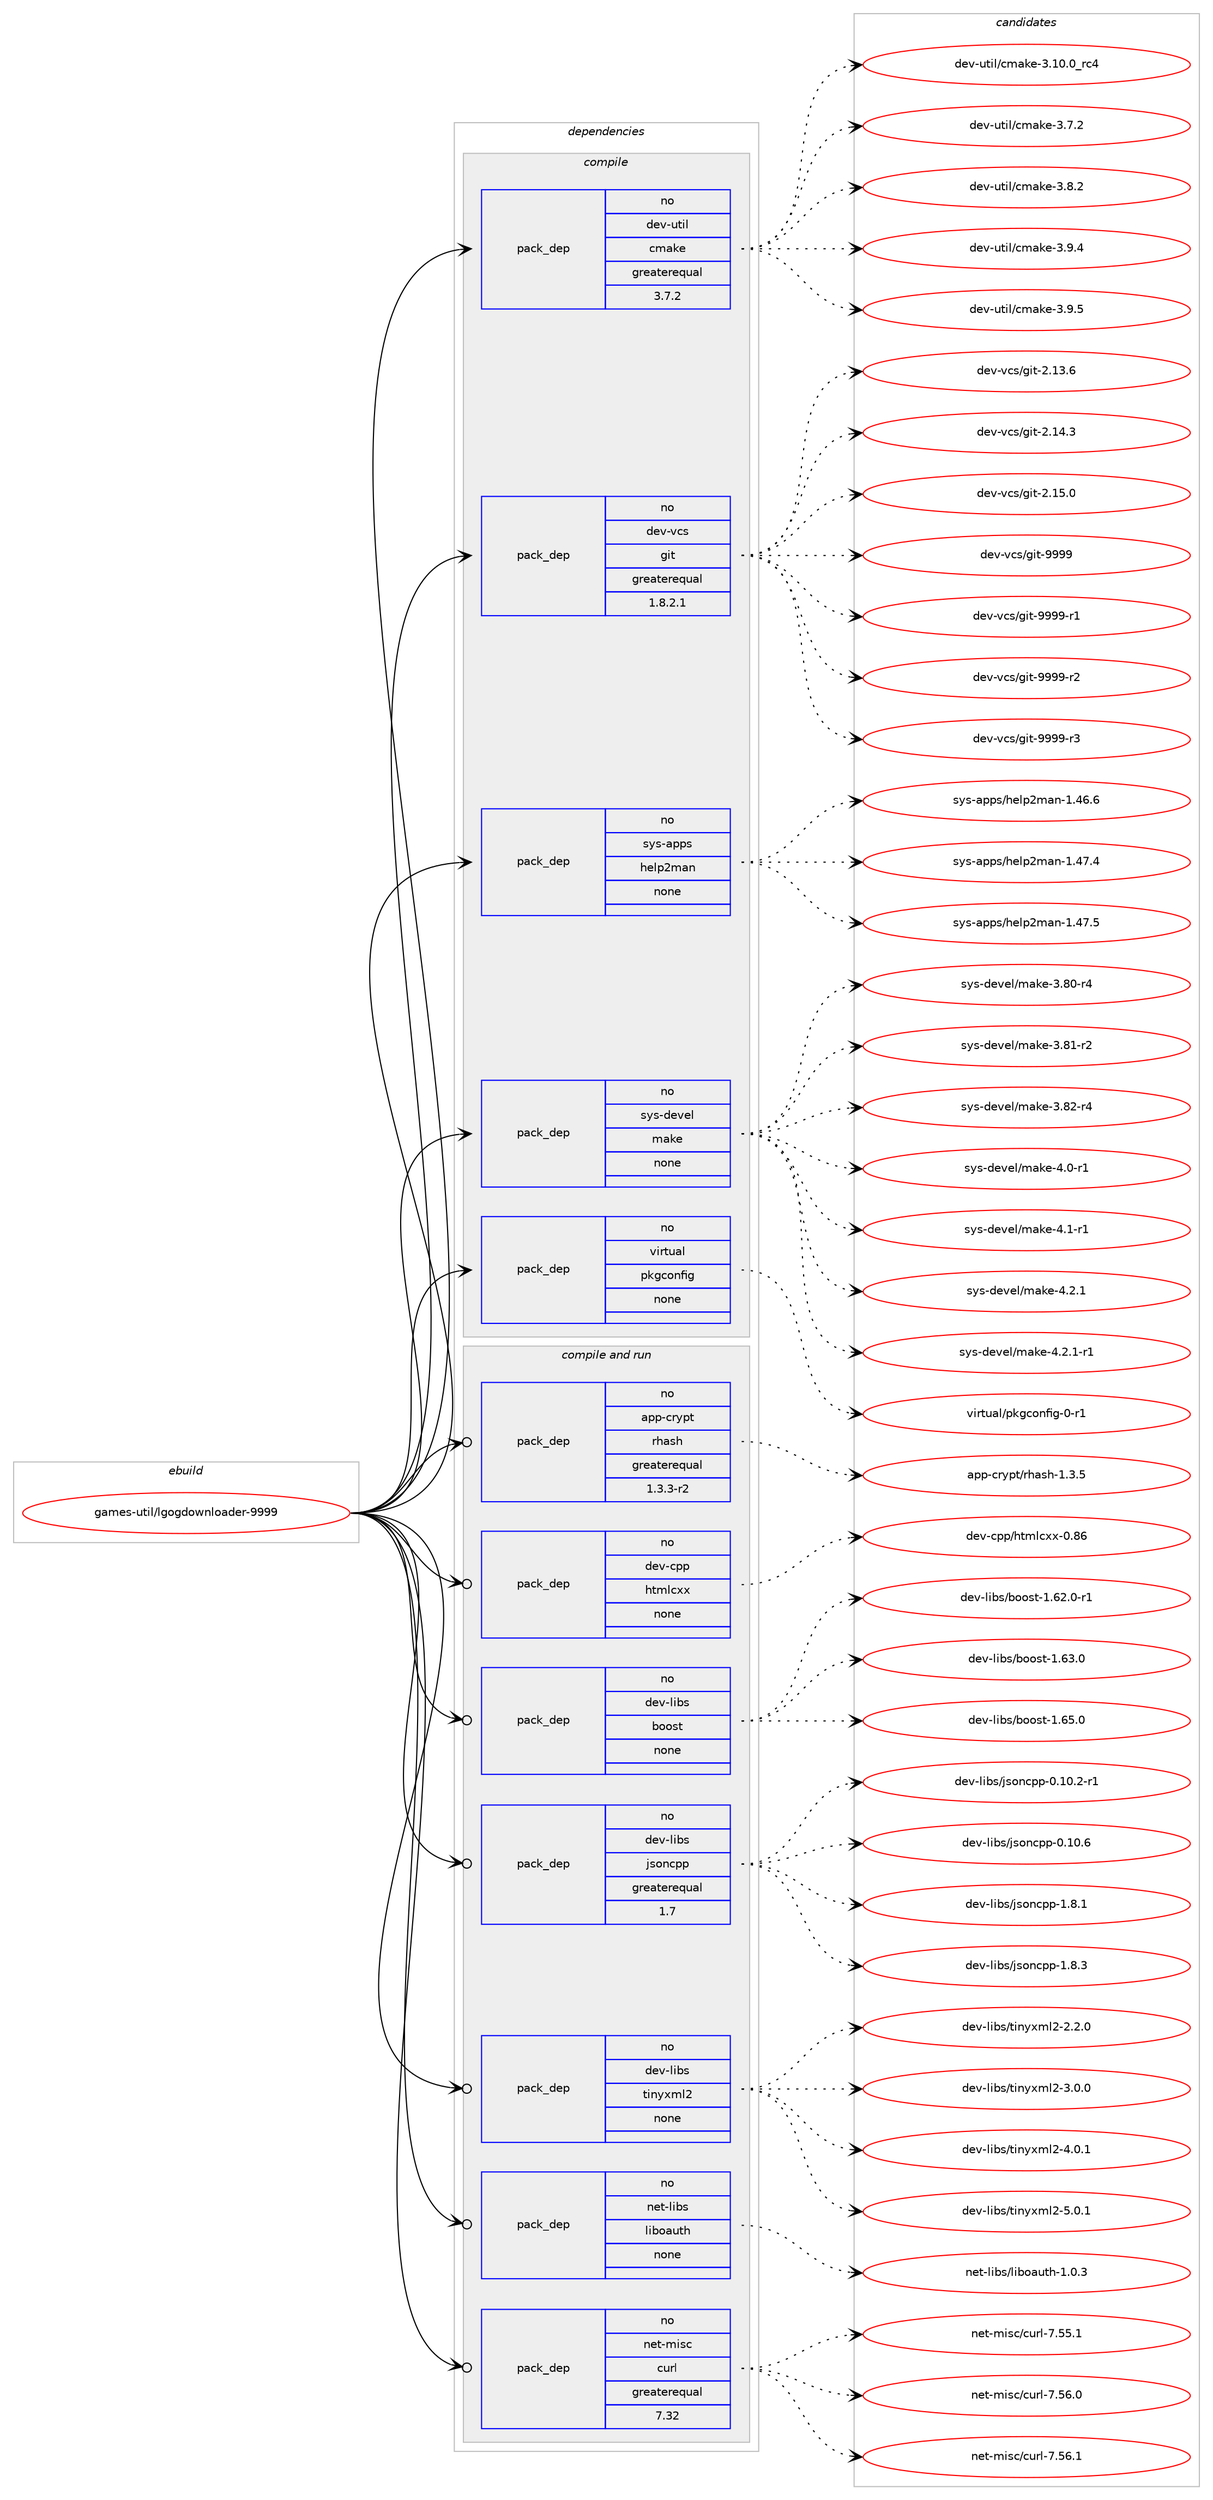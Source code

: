 digraph prolog {

# *************
# Graph options
# *************

newrank=true;
concentrate=true;
compound=true;
graph [rankdir=LR,fontname=Helvetica,fontsize=10,ranksep=1.5];#, ranksep=2.5, nodesep=0.2];
edge  [arrowhead=vee];
node  [fontname=Helvetica,fontsize=10];

# **********
# The ebuild
# **********

subgraph cluster_leftcol {
color=gray;
rank=same;
label=<<i>ebuild</i>>;
id [label="games-util/lgogdownloader-9999", color=red, width=4, href="../games-util/lgogdownloader-9999.svg"];
}

# ****************
# The dependencies
# ****************

subgraph cluster_midcol {
color=gray;
label=<<i>dependencies</i>>;
subgraph cluster_compile {
fillcolor="#eeeeee";
style=filled;
label=<<i>compile</i>>;
subgraph pack219164 {
dependency305202 [label=<<TABLE BORDER="0" CELLBORDER="1" CELLSPACING="0" CELLPADDING="4" WIDTH="220"><TR><TD ROWSPAN="6" CELLPADDING="30">pack_dep</TD></TR><TR><TD WIDTH="110">no</TD></TR><TR><TD>dev-util</TD></TR><TR><TD>cmake</TD></TR><TR><TD>greaterequal</TD></TR><TR><TD>3.7.2</TD></TR></TABLE>>, shape=none, color=blue];
}
id:e -> dependency305202:w [weight=20,style="solid",arrowhead="vee"];
subgraph pack219165 {
dependency305203 [label=<<TABLE BORDER="0" CELLBORDER="1" CELLSPACING="0" CELLPADDING="4" WIDTH="220"><TR><TD ROWSPAN="6" CELLPADDING="30">pack_dep</TD></TR><TR><TD WIDTH="110">no</TD></TR><TR><TD>dev-vcs</TD></TR><TR><TD>git</TD></TR><TR><TD>greaterequal</TD></TR><TR><TD>1.8.2.1</TD></TR></TABLE>>, shape=none, color=blue];
}
id:e -> dependency305203:w [weight=20,style="solid",arrowhead="vee"];
subgraph pack219166 {
dependency305204 [label=<<TABLE BORDER="0" CELLBORDER="1" CELLSPACING="0" CELLPADDING="4" WIDTH="220"><TR><TD ROWSPAN="6" CELLPADDING="30">pack_dep</TD></TR><TR><TD WIDTH="110">no</TD></TR><TR><TD>sys-apps</TD></TR><TR><TD>help2man</TD></TR><TR><TD>none</TD></TR><TR><TD></TD></TR></TABLE>>, shape=none, color=blue];
}
id:e -> dependency305204:w [weight=20,style="solid",arrowhead="vee"];
subgraph pack219167 {
dependency305205 [label=<<TABLE BORDER="0" CELLBORDER="1" CELLSPACING="0" CELLPADDING="4" WIDTH="220"><TR><TD ROWSPAN="6" CELLPADDING="30">pack_dep</TD></TR><TR><TD WIDTH="110">no</TD></TR><TR><TD>sys-devel</TD></TR><TR><TD>make</TD></TR><TR><TD>none</TD></TR><TR><TD></TD></TR></TABLE>>, shape=none, color=blue];
}
id:e -> dependency305205:w [weight=20,style="solid",arrowhead="vee"];
subgraph pack219168 {
dependency305206 [label=<<TABLE BORDER="0" CELLBORDER="1" CELLSPACING="0" CELLPADDING="4" WIDTH="220"><TR><TD ROWSPAN="6" CELLPADDING="30">pack_dep</TD></TR><TR><TD WIDTH="110">no</TD></TR><TR><TD>virtual</TD></TR><TR><TD>pkgconfig</TD></TR><TR><TD>none</TD></TR><TR><TD></TD></TR></TABLE>>, shape=none, color=blue];
}
id:e -> dependency305206:w [weight=20,style="solid",arrowhead="vee"];
}
subgraph cluster_compileandrun {
fillcolor="#eeeeee";
style=filled;
label=<<i>compile and run</i>>;
subgraph pack219169 {
dependency305207 [label=<<TABLE BORDER="0" CELLBORDER="1" CELLSPACING="0" CELLPADDING="4" WIDTH="220"><TR><TD ROWSPAN="6" CELLPADDING="30">pack_dep</TD></TR><TR><TD WIDTH="110">no</TD></TR><TR><TD>app-crypt</TD></TR><TR><TD>rhash</TD></TR><TR><TD>greaterequal</TD></TR><TR><TD>1.3.3-r2</TD></TR></TABLE>>, shape=none, color=blue];
}
id:e -> dependency305207:w [weight=20,style="solid",arrowhead="odotvee"];
subgraph pack219170 {
dependency305208 [label=<<TABLE BORDER="0" CELLBORDER="1" CELLSPACING="0" CELLPADDING="4" WIDTH="220"><TR><TD ROWSPAN="6" CELLPADDING="30">pack_dep</TD></TR><TR><TD WIDTH="110">no</TD></TR><TR><TD>dev-cpp</TD></TR><TR><TD>htmlcxx</TD></TR><TR><TD>none</TD></TR><TR><TD></TD></TR></TABLE>>, shape=none, color=blue];
}
id:e -> dependency305208:w [weight=20,style="solid",arrowhead="odotvee"];
subgraph pack219171 {
dependency305209 [label=<<TABLE BORDER="0" CELLBORDER="1" CELLSPACING="0" CELLPADDING="4" WIDTH="220"><TR><TD ROWSPAN="6" CELLPADDING="30">pack_dep</TD></TR><TR><TD WIDTH="110">no</TD></TR><TR><TD>dev-libs</TD></TR><TR><TD>boost</TD></TR><TR><TD>none</TD></TR><TR><TD></TD></TR></TABLE>>, shape=none, color=blue];
}
id:e -> dependency305209:w [weight=20,style="solid",arrowhead="odotvee"];
subgraph pack219172 {
dependency305210 [label=<<TABLE BORDER="0" CELLBORDER="1" CELLSPACING="0" CELLPADDING="4" WIDTH="220"><TR><TD ROWSPAN="6" CELLPADDING="30">pack_dep</TD></TR><TR><TD WIDTH="110">no</TD></TR><TR><TD>dev-libs</TD></TR><TR><TD>jsoncpp</TD></TR><TR><TD>greaterequal</TD></TR><TR><TD>1.7</TD></TR></TABLE>>, shape=none, color=blue];
}
id:e -> dependency305210:w [weight=20,style="solid",arrowhead="odotvee"];
subgraph pack219173 {
dependency305211 [label=<<TABLE BORDER="0" CELLBORDER="1" CELLSPACING="0" CELLPADDING="4" WIDTH="220"><TR><TD ROWSPAN="6" CELLPADDING="30">pack_dep</TD></TR><TR><TD WIDTH="110">no</TD></TR><TR><TD>dev-libs</TD></TR><TR><TD>tinyxml2</TD></TR><TR><TD>none</TD></TR><TR><TD></TD></TR></TABLE>>, shape=none, color=blue];
}
id:e -> dependency305211:w [weight=20,style="solid",arrowhead="odotvee"];
subgraph pack219174 {
dependency305212 [label=<<TABLE BORDER="0" CELLBORDER="1" CELLSPACING="0" CELLPADDING="4" WIDTH="220"><TR><TD ROWSPAN="6" CELLPADDING="30">pack_dep</TD></TR><TR><TD WIDTH="110">no</TD></TR><TR><TD>net-libs</TD></TR><TR><TD>liboauth</TD></TR><TR><TD>none</TD></TR><TR><TD></TD></TR></TABLE>>, shape=none, color=blue];
}
id:e -> dependency305212:w [weight=20,style="solid",arrowhead="odotvee"];
subgraph pack219175 {
dependency305213 [label=<<TABLE BORDER="0" CELLBORDER="1" CELLSPACING="0" CELLPADDING="4" WIDTH="220"><TR><TD ROWSPAN="6" CELLPADDING="30">pack_dep</TD></TR><TR><TD WIDTH="110">no</TD></TR><TR><TD>net-misc</TD></TR><TR><TD>curl</TD></TR><TR><TD>greaterequal</TD></TR><TR><TD>7.32</TD></TR></TABLE>>, shape=none, color=blue];
}
id:e -> dependency305213:w [weight=20,style="solid",arrowhead="odotvee"];
}
subgraph cluster_run {
fillcolor="#eeeeee";
style=filled;
label=<<i>run</i>>;
}
}

# **************
# The candidates
# **************

subgraph cluster_choices {
rank=same;
color=gray;
label=<<i>candidates</i>>;

subgraph choice219164 {
color=black;
nodesep=1;
choice1001011184511711610510847991099710710145514649484648951149952 [label="dev-util/cmake-3.10.0_rc4", color=red, width=4,href="../dev-util/cmake-3.10.0_rc4.svg"];
choice10010111845117116105108479910997107101455146554650 [label="dev-util/cmake-3.7.2", color=red, width=4,href="../dev-util/cmake-3.7.2.svg"];
choice10010111845117116105108479910997107101455146564650 [label="dev-util/cmake-3.8.2", color=red, width=4,href="../dev-util/cmake-3.8.2.svg"];
choice10010111845117116105108479910997107101455146574652 [label="dev-util/cmake-3.9.4", color=red, width=4,href="../dev-util/cmake-3.9.4.svg"];
choice10010111845117116105108479910997107101455146574653 [label="dev-util/cmake-3.9.5", color=red, width=4,href="../dev-util/cmake-3.9.5.svg"];
dependency305202:e -> choice1001011184511711610510847991099710710145514649484648951149952:w [style=dotted,weight="100"];
dependency305202:e -> choice10010111845117116105108479910997107101455146554650:w [style=dotted,weight="100"];
dependency305202:e -> choice10010111845117116105108479910997107101455146564650:w [style=dotted,weight="100"];
dependency305202:e -> choice10010111845117116105108479910997107101455146574652:w [style=dotted,weight="100"];
dependency305202:e -> choice10010111845117116105108479910997107101455146574653:w [style=dotted,weight="100"];
}
subgraph choice219165 {
color=black;
nodesep=1;
choice10010111845118991154710310511645504649514654 [label="dev-vcs/git-2.13.6", color=red, width=4,href="../dev-vcs/git-2.13.6.svg"];
choice10010111845118991154710310511645504649524651 [label="dev-vcs/git-2.14.3", color=red, width=4,href="../dev-vcs/git-2.14.3.svg"];
choice10010111845118991154710310511645504649534648 [label="dev-vcs/git-2.15.0", color=red, width=4,href="../dev-vcs/git-2.15.0.svg"];
choice1001011184511899115471031051164557575757 [label="dev-vcs/git-9999", color=red, width=4,href="../dev-vcs/git-9999.svg"];
choice10010111845118991154710310511645575757574511449 [label="dev-vcs/git-9999-r1", color=red, width=4,href="../dev-vcs/git-9999-r1.svg"];
choice10010111845118991154710310511645575757574511450 [label="dev-vcs/git-9999-r2", color=red, width=4,href="../dev-vcs/git-9999-r2.svg"];
choice10010111845118991154710310511645575757574511451 [label="dev-vcs/git-9999-r3", color=red, width=4,href="../dev-vcs/git-9999-r3.svg"];
dependency305203:e -> choice10010111845118991154710310511645504649514654:w [style=dotted,weight="100"];
dependency305203:e -> choice10010111845118991154710310511645504649524651:w [style=dotted,weight="100"];
dependency305203:e -> choice10010111845118991154710310511645504649534648:w [style=dotted,weight="100"];
dependency305203:e -> choice1001011184511899115471031051164557575757:w [style=dotted,weight="100"];
dependency305203:e -> choice10010111845118991154710310511645575757574511449:w [style=dotted,weight="100"];
dependency305203:e -> choice10010111845118991154710310511645575757574511450:w [style=dotted,weight="100"];
dependency305203:e -> choice10010111845118991154710310511645575757574511451:w [style=dotted,weight="100"];
}
subgraph choice219166 {
color=black;
nodesep=1;
choice115121115459711211211547104101108112501099711045494652544654 [label="sys-apps/help2man-1.46.6", color=red, width=4,href="../sys-apps/help2man-1.46.6.svg"];
choice115121115459711211211547104101108112501099711045494652554652 [label="sys-apps/help2man-1.47.4", color=red, width=4,href="../sys-apps/help2man-1.47.4.svg"];
choice115121115459711211211547104101108112501099711045494652554653 [label="sys-apps/help2man-1.47.5", color=red, width=4,href="../sys-apps/help2man-1.47.5.svg"];
dependency305204:e -> choice115121115459711211211547104101108112501099711045494652544654:w [style=dotted,weight="100"];
dependency305204:e -> choice115121115459711211211547104101108112501099711045494652554652:w [style=dotted,weight="100"];
dependency305204:e -> choice115121115459711211211547104101108112501099711045494652554653:w [style=dotted,weight="100"];
}
subgraph choice219167 {
color=black;
nodesep=1;
choice11512111545100101118101108471099710710145514656484511452 [label="sys-devel/make-3.80-r4", color=red, width=4,href="../sys-devel/make-3.80-r4.svg"];
choice11512111545100101118101108471099710710145514656494511450 [label="sys-devel/make-3.81-r2", color=red, width=4,href="../sys-devel/make-3.81-r2.svg"];
choice11512111545100101118101108471099710710145514656504511452 [label="sys-devel/make-3.82-r4", color=red, width=4,href="../sys-devel/make-3.82-r4.svg"];
choice115121115451001011181011084710997107101455246484511449 [label="sys-devel/make-4.0-r1", color=red, width=4,href="../sys-devel/make-4.0-r1.svg"];
choice115121115451001011181011084710997107101455246494511449 [label="sys-devel/make-4.1-r1", color=red, width=4,href="../sys-devel/make-4.1-r1.svg"];
choice115121115451001011181011084710997107101455246504649 [label="sys-devel/make-4.2.1", color=red, width=4,href="../sys-devel/make-4.2.1.svg"];
choice1151211154510010111810110847109971071014552465046494511449 [label="sys-devel/make-4.2.1-r1", color=red, width=4,href="../sys-devel/make-4.2.1-r1.svg"];
dependency305205:e -> choice11512111545100101118101108471099710710145514656484511452:w [style=dotted,weight="100"];
dependency305205:e -> choice11512111545100101118101108471099710710145514656494511450:w [style=dotted,weight="100"];
dependency305205:e -> choice11512111545100101118101108471099710710145514656504511452:w [style=dotted,weight="100"];
dependency305205:e -> choice115121115451001011181011084710997107101455246484511449:w [style=dotted,weight="100"];
dependency305205:e -> choice115121115451001011181011084710997107101455246494511449:w [style=dotted,weight="100"];
dependency305205:e -> choice115121115451001011181011084710997107101455246504649:w [style=dotted,weight="100"];
dependency305205:e -> choice1151211154510010111810110847109971071014552465046494511449:w [style=dotted,weight="100"];
}
subgraph choice219168 {
color=black;
nodesep=1;
choice11810511411611797108471121071039911111010210510345484511449 [label="virtual/pkgconfig-0-r1", color=red, width=4,href="../virtual/pkgconfig-0-r1.svg"];
dependency305206:e -> choice11810511411611797108471121071039911111010210510345484511449:w [style=dotted,weight="100"];
}
subgraph choice219169 {
color=black;
nodesep=1;
choice9711211245991141211121164711410497115104454946514653 [label="app-crypt/rhash-1.3.5", color=red, width=4,href="../app-crypt/rhash-1.3.5.svg"];
dependency305207:e -> choice9711211245991141211121164711410497115104454946514653:w [style=dotted,weight="100"];
}
subgraph choice219170 {
color=black;
nodesep=1;
choice100101118459911211247104116109108991201204548465654 [label="dev-cpp/htmlcxx-0.86", color=red, width=4,href="../dev-cpp/htmlcxx-0.86.svg"];
dependency305208:e -> choice100101118459911211247104116109108991201204548465654:w [style=dotted,weight="100"];
}
subgraph choice219171 {
color=black;
nodesep=1;
choice10010111845108105981154798111111115116454946545046484511449 [label="dev-libs/boost-1.62.0-r1", color=red, width=4,href="../dev-libs/boost-1.62.0-r1.svg"];
choice1001011184510810598115479811111111511645494654514648 [label="dev-libs/boost-1.63.0", color=red, width=4,href="../dev-libs/boost-1.63.0.svg"];
choice1001011184510810598115479811111111511645494654534648 [label="dev-libs/boost-1.65.0", color=red, width=4,href="../dev-libs/boost-1.65.0.svg"];
dependency305209:e -> choice10010111845108105981154798111111115116454946545046484511449:w [style=dotted,weight="100"];
dependency305209:e -> choice1001011184510810598115479811111111511645494654514648:w [style=dotted,weight="100"];
dependency305209:e -> choice1001011184510810598115479811111111511645494654534648:w [style=dotted,weight="100"];
}
subgraph choice219172 {
color=black;
nodesep=1;
choice10010111845108105981154710611511111099112112454846494846504511449 [label="dev-libs/jsoncpp-0.10.2-r1", color=red, width=4,href="../dev-libs/jsoncpp-0.10.2-r1.svg"];
choice1001011184510810598115471061151111109911211245484649484654 [label="dev-libs/jsoncpp-0.10.6", color=red, width=4,href="../dev-libs/jsoncpp-0.10.6.svg"];
choice10010111845108105981154710611511111099112112454946564649 [label="dev-libs/jsoncpp-1.8.1", color=red, width=4,href="../dev-libs/jsoncpp-1.8.1.svg"];
choice10010111845108105981154710611511111099112112454946564651 [label="dev-libs/jsoncpp-1.8.3", color=red, width=4,href="../dev-libs/jsoncpp-1.8.3.svg"];
dependency305210:e -> choice10010111845108105981154710611511111099112112454846494846504511449:w [style=dotted,weight="100"];
dependency305210:e -> choice1001011184510810598115471061151111109911211245484649484654:w [style=dotted,weight="100"];
dependency305210:e -> choice10010111845108105981154710611511111099112112454946564649:w [style=dotted,weight="100"];
dependency305210:e -> choice10010111845108105981154710611511111099112112454946564651:w [style=dotted,weight="100"];
}
subgraph choice219173 {
color=black;
nodesep=1;
choice10010111845108105981154711610511012112010910850455046504648 [label="dev-libs/tinyxml2-2.2.0", color=red, width=4,href="../dev-libs/tinyxml2-2.2.0.svg"];
choice10010111845108105981154711610511012112010910850455146484648 [label="dev-libs/tinyxml2-3.0.0", color=red, width=4,href="../dev-libs/tinyxml2-3.0.0.svg"];
choice10010111845108105981154711610511012112010910850455246484649 [label="dev-libs/tinyxml2-4.0.1", color=red, width=4,href="../dev-libs/tinyxml2-4.0.1.svg"];
choice10010111845108105981154711610511012112010910850455346484649 [label="dev-libs/tinyxml2-5.0.1", color=red, width=4,href="../dev-libs/tinyxml2-5.0.1.svg"];
dependency305211:e -> choice10010111845108105981154711610511012112010910850455046504648:w [style=dotted,weight="100"];
dependency305211:e -> choice10010111845108105981154711610511012112010910850455146484648:w [style=dotted,weight="100"];
dependency305211:e -> choice10010111845108105981154711610511012112010910850455246484649:w [style=dotted,weight="100"];
dependency305211:e -> choice10010111845108105981154711610511012112010910850455346484649:w [style=dotted,weight="100"];
}
subgraph choice219174 {
color=black;
nodesep=1;
choice1101011164510810598115471081059811197117116104454946484651 [label="net-libs/liboauth-1.0.3", color=red, width=4,href="../net-libs/liboauth-1.0.3.svg"];
dependency305212:e -> choice1101011164510810598115471081059811197117116104454946484651:w [style=dotted,weight="100"];
}
subgraph choice219175 {
color=black;
nodesep=1;
choice1101011164510910511599479911711410845554653534649 [label="net-misc/curl-7.55.1", color=red, width=4,href="../net-misc/curl-7.55.1.svg"];
choice1101011164510910511599479911711410845554653544648 [label="net-misc/curl-7.56.0", color=red, width=4,href="../net-misc/curl-7.56.0.svg"];
choice1101011164510910511599479911711410845554653544649 [label="net-misc/curl-7.56.1", color=red, width=4,href="../net-misc/curl-7.56.1.svg"];
dependency305213:e -> choice1101011164510910511599479911711410845554653534649:w [style=dotted,weight="100"];
dependency305213:e -> choice1101011164510910511599479911711410845554653544648:w [style=dotted,weight="100"];
dependency305213:e -> choice1101011164510910511599479911711410845554653544649:w [style=dotted,weight="100"];
}
}

}
